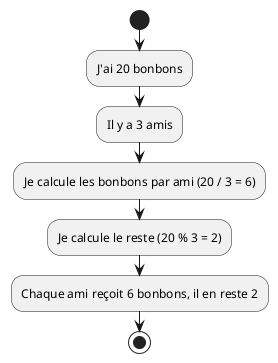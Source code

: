 @startuml
start
:J'ai 20 bonbons;
:Il y a 3 amis;
:Je calcule les bonbons par ami (20 / 3 = 6);
:Je calcule le reste (20 % 3 = 2);
:Chaque ami reçoit 6 bonbons, il en reste 2;
stop
@enduml

